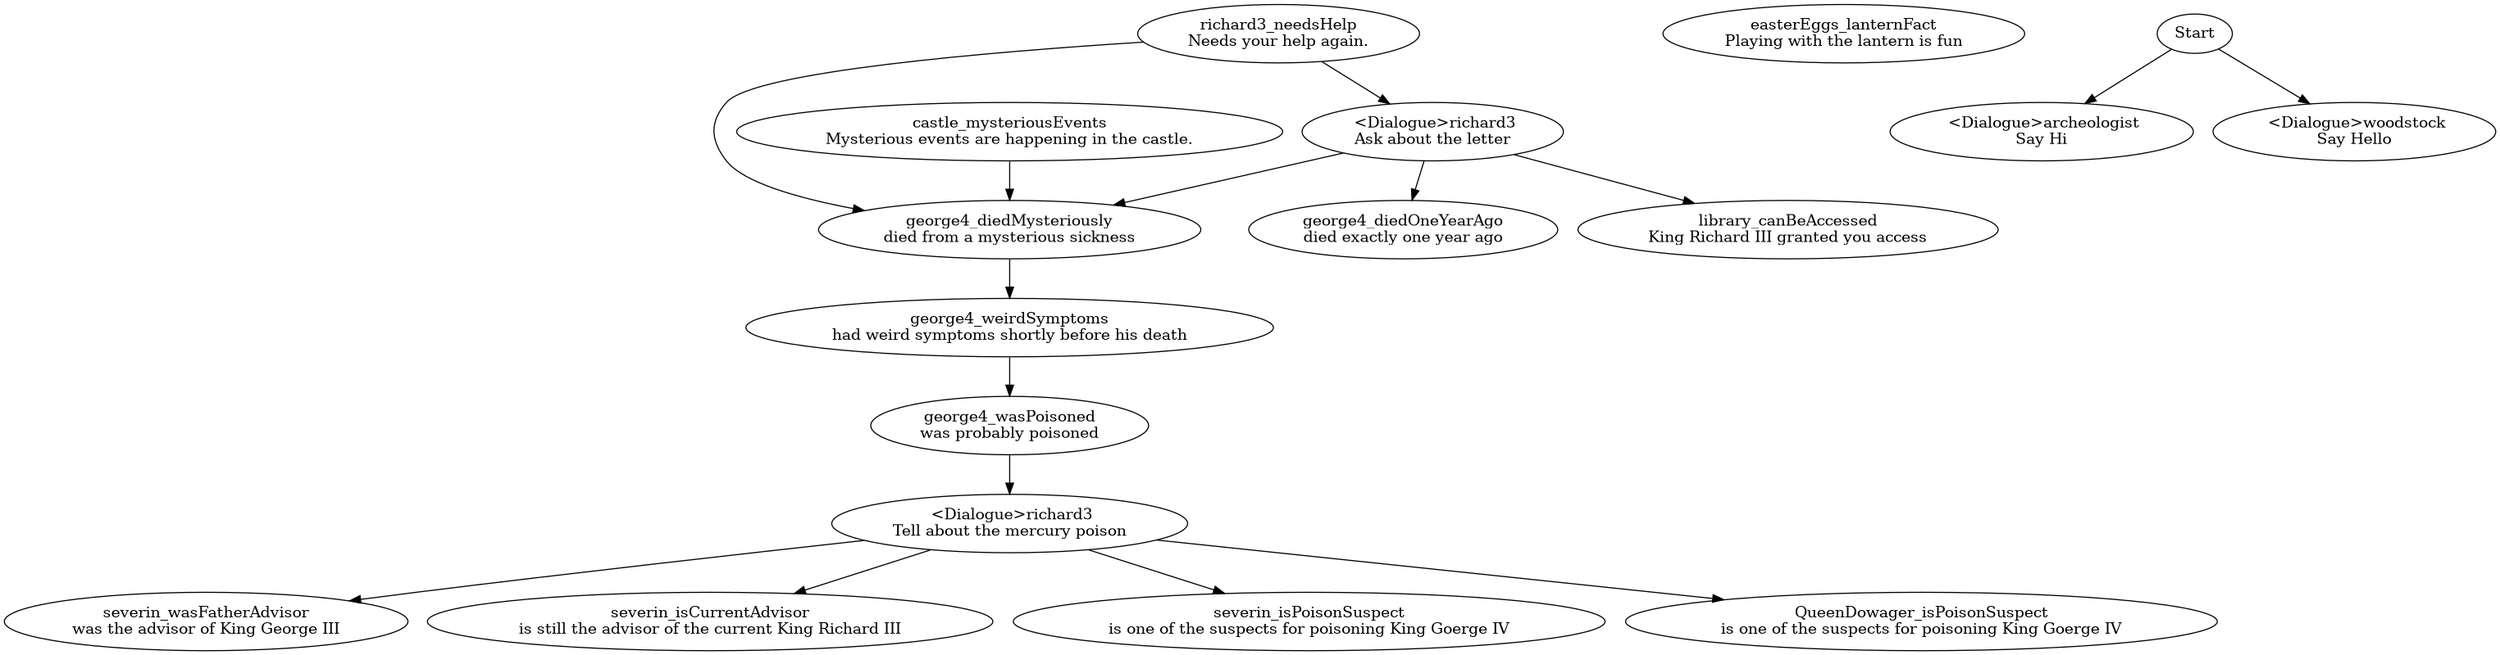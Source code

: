 @startuml
digraph facts {

richard3_needsHelp [label ="richard3_needsHelp\nNeeds your help again."]
george4_diedMysteriously [label ="george4_diedMysteriously\ndied from a mysterious sickness"]
george4_weirdSymptoms [label ="george4_weirdSymptoms\nhad weird symptoms shortly before his death"]
george4_wasPoisoned [label ="george4_wasPoisoned\nwas probably poisoned"]
george4_diedOneYearAgo [label ="george4_diedOneYearAgo\ndied exactly one year ago"]
severin_wasFatherAdvisor [label ="severin_wasFatherAdvisor\nwas the advisor of King George III"]
severin_isCurrentAdvisor [label ="severin_isCurrentAdvisor\nis still the advisor of the current King Richard III"]
severin_isPoisonSuspect [label ="severin_isPoisonSuspect\nis one of the suspects for poisoning King Goerge IV"]
castle_mysteriousEvents [label ="castle_mysteriousEvents\nMysterious events are happening in the castle."]
library_canBeAccessed [label ="library_canBeAccessed\nKing Richard III granted you access"]
easterEggs_lanternFact [label ="easterEggs_lanternFact\nPlaying with the lantern is fun"]
QueenDowager_isPoisonSuspect [label ="QueenDowager_isPoisonSuspect\nis one of the suspects for poisoning King Goerge IV"]

richard3_needsHelp -> george4_diedMysteriously
castle_mysteriousEvents -> george4_diedMysteriously
george4_diedMysteriously -> george4_weirdSymptoms
george4_weirdSymptoms -> george4_wasPoisoned

'archeologist
archeologist_Say_Hi [label =" <Dialogue>archeologist\nSay Hi"]
Start -> archeologist_Say_Hi
'richard3
richard3_Tell_about_the_mercury_poison [label =" <Dialogue>richard3\nTell about the mercury poison"]
george4_wasPoisoned -> richard3_Tell_about_the_mercury_poison
richard3_Tell_about_the_mercury_poison -> severin_isPoisonSuspect
richard3_Tell_about_the_mercury_poison -> QueenDowager_isPoisonSuspect
richard3_Tell_about_the_mercury_poison -> severin_wasFatherAdvisor
richard3_Tell_about_the_mercury_poison -> severin_isCurrentAdvisor
richard3_Ask_about_the_letter [label =" <Dialogue>richard3\nAsk about the letter"]
richard3_needsHelp -> richard3_Ask_about_the_letter
richard3_Ask_about_the_letter -> george4_diedOneYearAgo
richard3_Ask_about_the_letter -> george4_diedMysteriously
richard3_Ask_about_the_letter -> library_canBeAccessed
'QueenDowager
'severin
'woodstock
woodstock_Say_Hello [label =" <Dialogue>woodstock\nSay Hello"]
Start -> woodstock_Say_Hello

}
@enduml